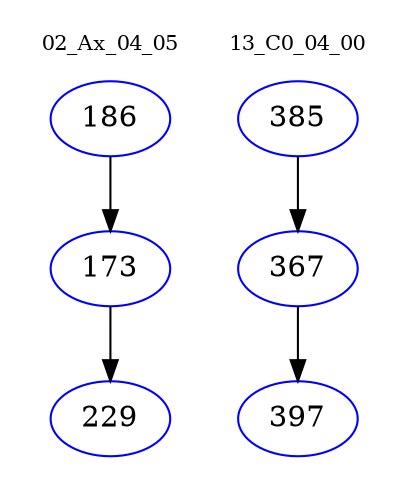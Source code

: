 digraph{
subgraph cluster_0 {
color = white
label = "02_Ax_04_05";
fontsize=10;
T0_186 [label="186", color="blue"]
T0_186 -> T0_173 [color="black"]
T0_173 [label="173", color="blue"]
T0_173 -> T0_229 [color="black"]
T0_229 [label="229", color="blue"]
}
subgraph cluster_1 {
color = white
label = "13_C0_04_00";
fontsize=10;
T1_385 [label="385", color="blue"]
T1_385 -> T1_367 [color="black"]
T1_367 [label="367", color="blue"]
T1_367 -> T1_397 [color="black"]
T1_397 [label="397", color="blue"]
}
}
